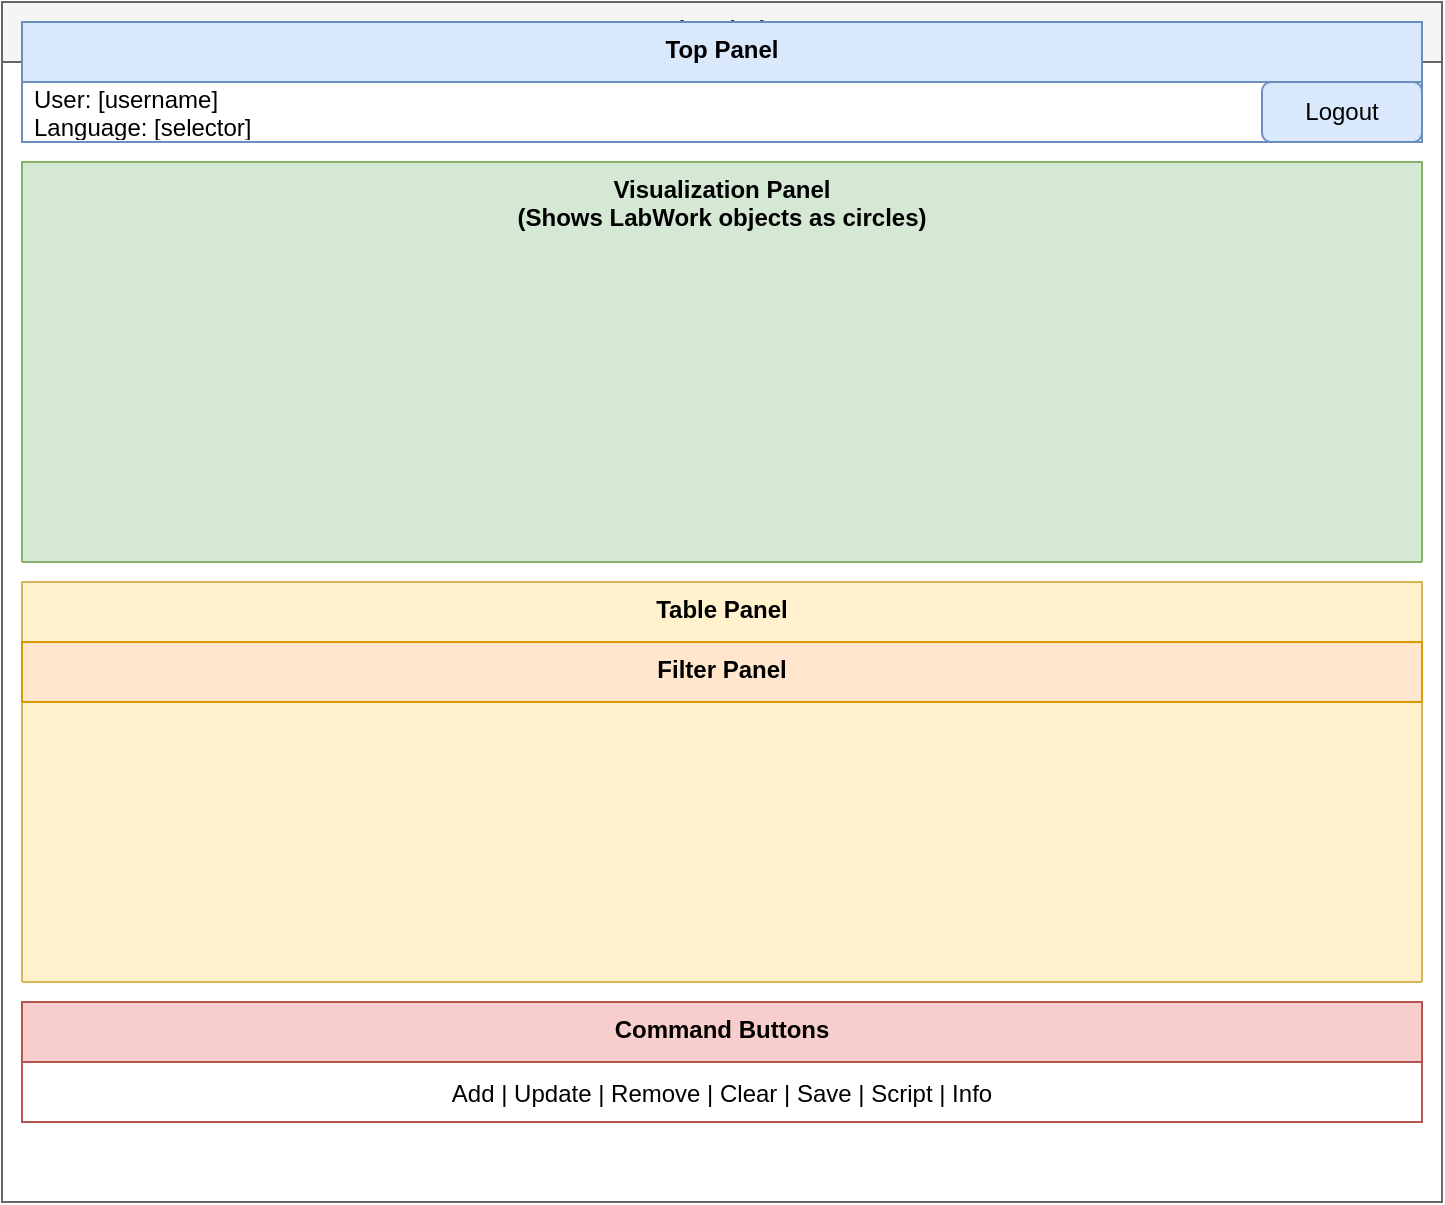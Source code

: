 <?xml version="1.0" encoding="UTF-8"?>
<mxfile version="21.6.6" type="device">
  <diagram name="Page-1" id="main-interface">
    <mxGraphModel dx="1422" dy="762" grid="1" gridSize="10" guides="1" tooltips="1" connect="1" arrows="1" fold="1" page="1" pageScale="1" pageWidth="827" pageHeight="1169" math="0" shadow="0">
      <root>
        <mxCell id="0" />
        <mxCell id="1" parent="0" />
        
        <!-- Main Window -->
        <mxCell id="2" value="Main Window" style="swimlane;fontStyle=1;align=center;verticalAlign=top;childLayout=stackLayout;horizontal=1;startSize=30;horizontalStack=0;resizeParent=1;resizeParentMax=0;resizeLast=0;collapsible=1;marginBottom=0;fillColor=#f5f5f5;strokeColor=#666666;fontColor=#333333;" vertex="1" parent="1">
          <mxGeometry x="40" y="40" width="720" height="600" as="geometry" />
        </mxCell>

        <!-- Top Panel -->
        <mxCell id="3" value="Top Panel" style="swimlane;fontStyle=1;align=center;verticalAlign=top;childLayout=stackLayout;horizontal=1;startSize=30;horizontalStack=0;resizeParent=1;resizeParentMax=0;resizeLast=0;collapsible=1;marginBottom=0;fillColor=#dae8fc;strokeColor=#6c8ebf;" vertex="1" parent="2">
          <mxGeometry x="10" y="10" width="700" height="60" as="geometry" />
        </mxCell>

        <!-- User Info and Language Selector -->
        <mxCell id="4" value="User: [username]&#xa;Language: [selector]" style="text;strokeColor=none;fillColor=none;align=left;verticalAlign=middle;spacingLeft=4;spacingRight=4;overflow=hidden;points=[[0,0.5],[1,0.5]];portConstraint=eastwest;rotatable=0;" vertex="1" parent="3">
          <mxGeometry y="30" width="200" height="30" as="geometry" />
        </mxCell>

        <!-- Logout Button -->
        <mxCell id="5" value="Logout" style="rounded=1;whiteSpace=wrap;html=1;fillColor=#dae8fc;strokeColor=#6c8ebf;" vertex="1" parent="3">
          <mxGeometry x="620" y="30" width="80" height="30" as="geometry" />
        </mxCell>

        <!-- Visualization Panel -->
        <mxCell id="6" value="Visualization Panel&#xa;(Shows LabWork objects as circles)" style="swimlane;fontStyle=1;align=center;verticalAlign=top;childLayout=stackLayout;horizontal=1;startSize=200;horizontalStack=0;resizeParent=1;resizeParentMax=0;resizeLast=0;collapsible=1;marginBottom=0;fillColor=#d5e8d4;strokeColor=#82b366;" vertex="1" parent="2">
          <mxGeometry x="10" y="80" width="700" height="200" as="geometry" />
        </mxCell>

        <!-- Table Panel -->
        <mxCell id="7" value="Table Panel" style="swimlane;fontStyle=1;align=center;verticalAlign=top;childLayout=stackLayout;horizontal=1;startSize=200;horizontalStack=0;resizeParent=1;resizeParentMax=0;resizeLast=0;collapsible=1;marginBottom=0;fillColor=#fff2cc;strokeColor=#d6b656;" vertex="1" parent="2">
          <mxGeometry x="10" y="290" width="700" height="200" as="geometry" />
        </mxCell>

        <!-- Filter Panel -->
        <mxCell id="8" value="Filter Panel" style="swimlane;fontStyle=1;align=center;verticalAlign=top;childLayout=stackLayout;horizontal=1;startSize=30;horizontalStack=0;resizeParent=1;resizeParentMax=0;resizeLast=0;collapsible=1;marginBottom=0;fillColor=#ffe6cc;strokeColor=#d79b00;" vertex="1" parent="7">
          <mxGeometry y="30" width="700" height="30" as="geometry" />
        </mxCell>

        <!-- Command Buttons -->
        <mxCell id="9" value="Command Buttons" style="swimlane;fontStyle=1;align=center;verticalAlign=top;childLayout=stackLayout;horizontal=1;startSize=30;horizontalStack=0;resizeParent=1;resizeParentMax=0;resizeLast=0;collapsible=1;marginBottom=0;fillColor=#f8cecc;strokeColor=#b85450;" vertex="1" parent="2">
          <mxGeometry x="10" y="500" width="700" height="60" as="geometry" />
        </mxCell>

        <!-- Button List -->
        <mxCell id="10" value="Add | Update | Remove | Clear | Save | Script | Info" style="text;strokeColor=none;fillColor=none;align=center;verticalAlign=middle;spacingLeft=4;spacingRight=4;overflow=hidden;points=[[0,0.5],[1,0.5]];portConstraint=eastwest;rotatable=0;" vertex="1" parent="9">
          <mxGeometry y="30" width="700" height="30" as="geometry" />
        </mxCell>

      </root>
    </mxGraphModel>
  </diagram>
</mxfile> 